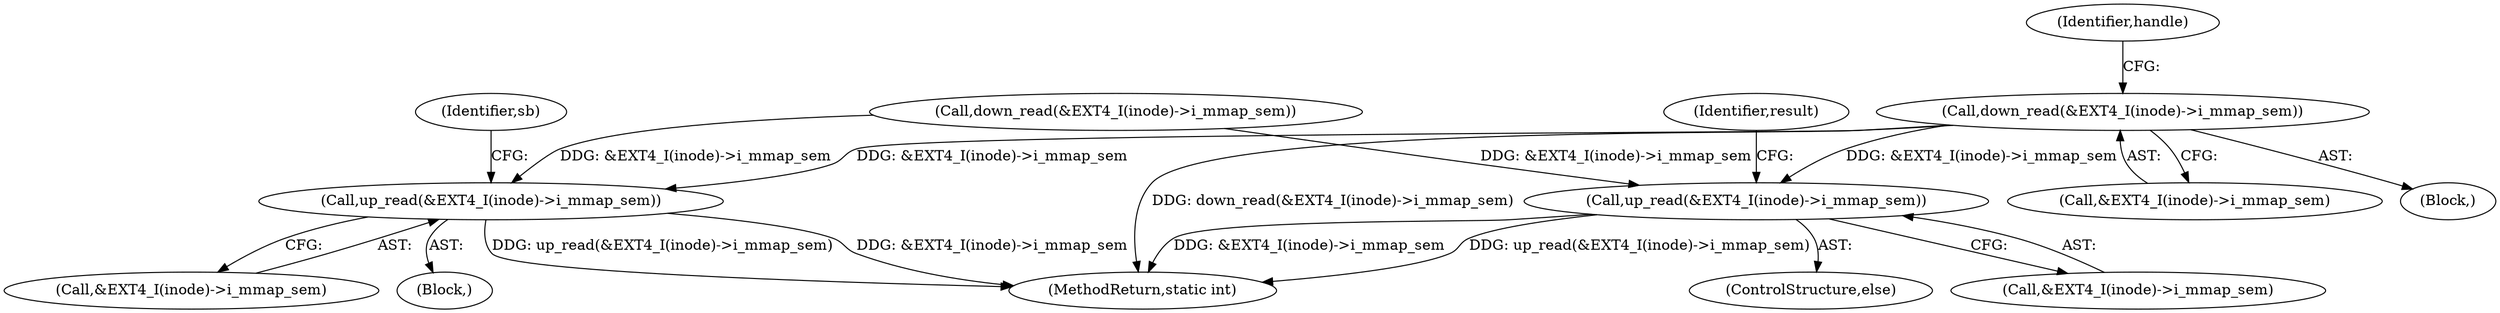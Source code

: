 digraph "0_linux_ea3d7209ca01da209cda6f0dea8be9cc4b7a933b_2@API" {
"1000139" [label="(Call,down_read(&EXT4_I(inode)->i_mmap_sem))"];
"1000182" [label="(Call,up_read(&EXT4_I(inode)->i_mmap_sem))"];
"1000191" [label="(Call,up_read(&EXT4_I(inode)->i_mmap_sem))"];
"1000191" [label="(Call,up_read(&EXT4_I(inode)->i_mmap_sem))"];
"1000139" [label="(Call,down_read(&EXT4_I(inode)->i_mmap_sem))"];
"1000199" [label="(MethodReturn,static int)"];
"1000140" [label="(Call,&EXT4_I(inode)->i_mmap_sem)"];
"1000175" [label="(Block,)"];
"1000183" [label="(Call,&EXT4_I(inode)->i_mmap_sem)"];
"1000153" [label="(Call,down_read(&EXT4_I(inode)->i_mmap_sem))"];
"1000190" [label="(ControlStructure,else)"];
"1000182" [label="(Call,up_read(&EXT4_I(inode)->i_mmap_sem))"];
"1000146" [label="(Identifier,handle)"];
"1000189" [label="(Identifier,sb)"];
"1000198" [label="(Identifier,result)"];
"1000132" [label="(Block,)"];
"1000192" [label="(Call,&EXT4_I(inode)->i_mmap_sem)"];
"1000139" -> "1000132"  [label="AST: "];
"1000139" -> "1000140"  [label="CFG: "];
"1000140" -> "1000139"  [label="AST: "];
"1000146" -> "1000139"  [label="CFG: "];
"1000139" -> "1000199"  [label="DDG: down_read(&EXT4_I(inode)->i_mmap_sem)"];
"1000139" -> "1000182"  [label="DDG: &EXT4_I(inode)->i_mmap_sem"];
"1000139" -> "1000191"  [label="DDG: &EXT4_I(inode)->i_mmap_sem"];
"1000182" -> "1000175"  [label="AST: "];
"1000182" -> "1000183"  [label="CFG: "];
"1000183" -> "1000182"  [label="AST: "];
"1000189" -> "1000182"  [label="CFG: "];
"1000182" -> "1000199"  [label="DDG: up_read(&EXT4_I(inode)->i_mmap_sem)"];
"1000182" -> "1000199"  [label="DDG: &EXT4_I(inode)->i_mmap_sem"];
"1000153" -> "1000182"  [label="DDG: &EXT4_I(inode)->i_mmap_sem"];
"1000191" -> "1000190"  [label="AST: "];
"1000191" -> "1000192"  [label="CFG: "];
"1000192" -> "1000191"  [label="AST: "];
"1000198" -> "1000191"  [label="CFG: "];
"1000191" -> "1000199"  [label="DDG: up_read(&EXT4_I(inode)->i_mmap_sem)"];
"1000191" -> "1000199"  [label="DDG: &EXT4_I(inode)->i_mmap_sem"];
"1000153" -> "1000191"  [label="DDG: &EXT4_I(inode)->i_mmap_sem"];
}
